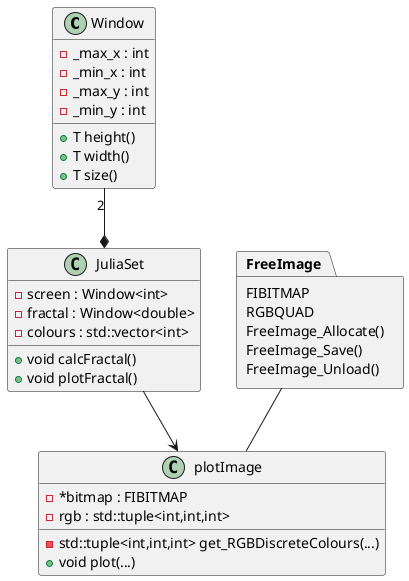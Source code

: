 @startuml Julia_Set

class Window
{
    - _max_x : int
    - _min_x : int
    - _max_y : int
    - _min_y : int

    + T height()
    + T width()
    + T size()
}

class JuliaSet
{
    - screen : Window<int>
    - fractal : Window<double>
    - colours : std::vector<int>

    + void calcFractal()
    + void plotFractal()
}

class plotImage
{
    - *bitmap : FIBITMAP
    - rgb : std::tuple<int,int,int>

    - std::tuple<int,int,int> get_RGBDiscreteColours(...)
    + void plot(...)
}

package FreeImage[
    FIBITMAP
    RGBQUAD
    FreeImage_Allocate()
    FreeImage_Save()
    FreeImage_Unload()
]

FreeImage -- plotImage
Window "2" --* JuliaSet
JuliaSet --> plotImage

@enduml